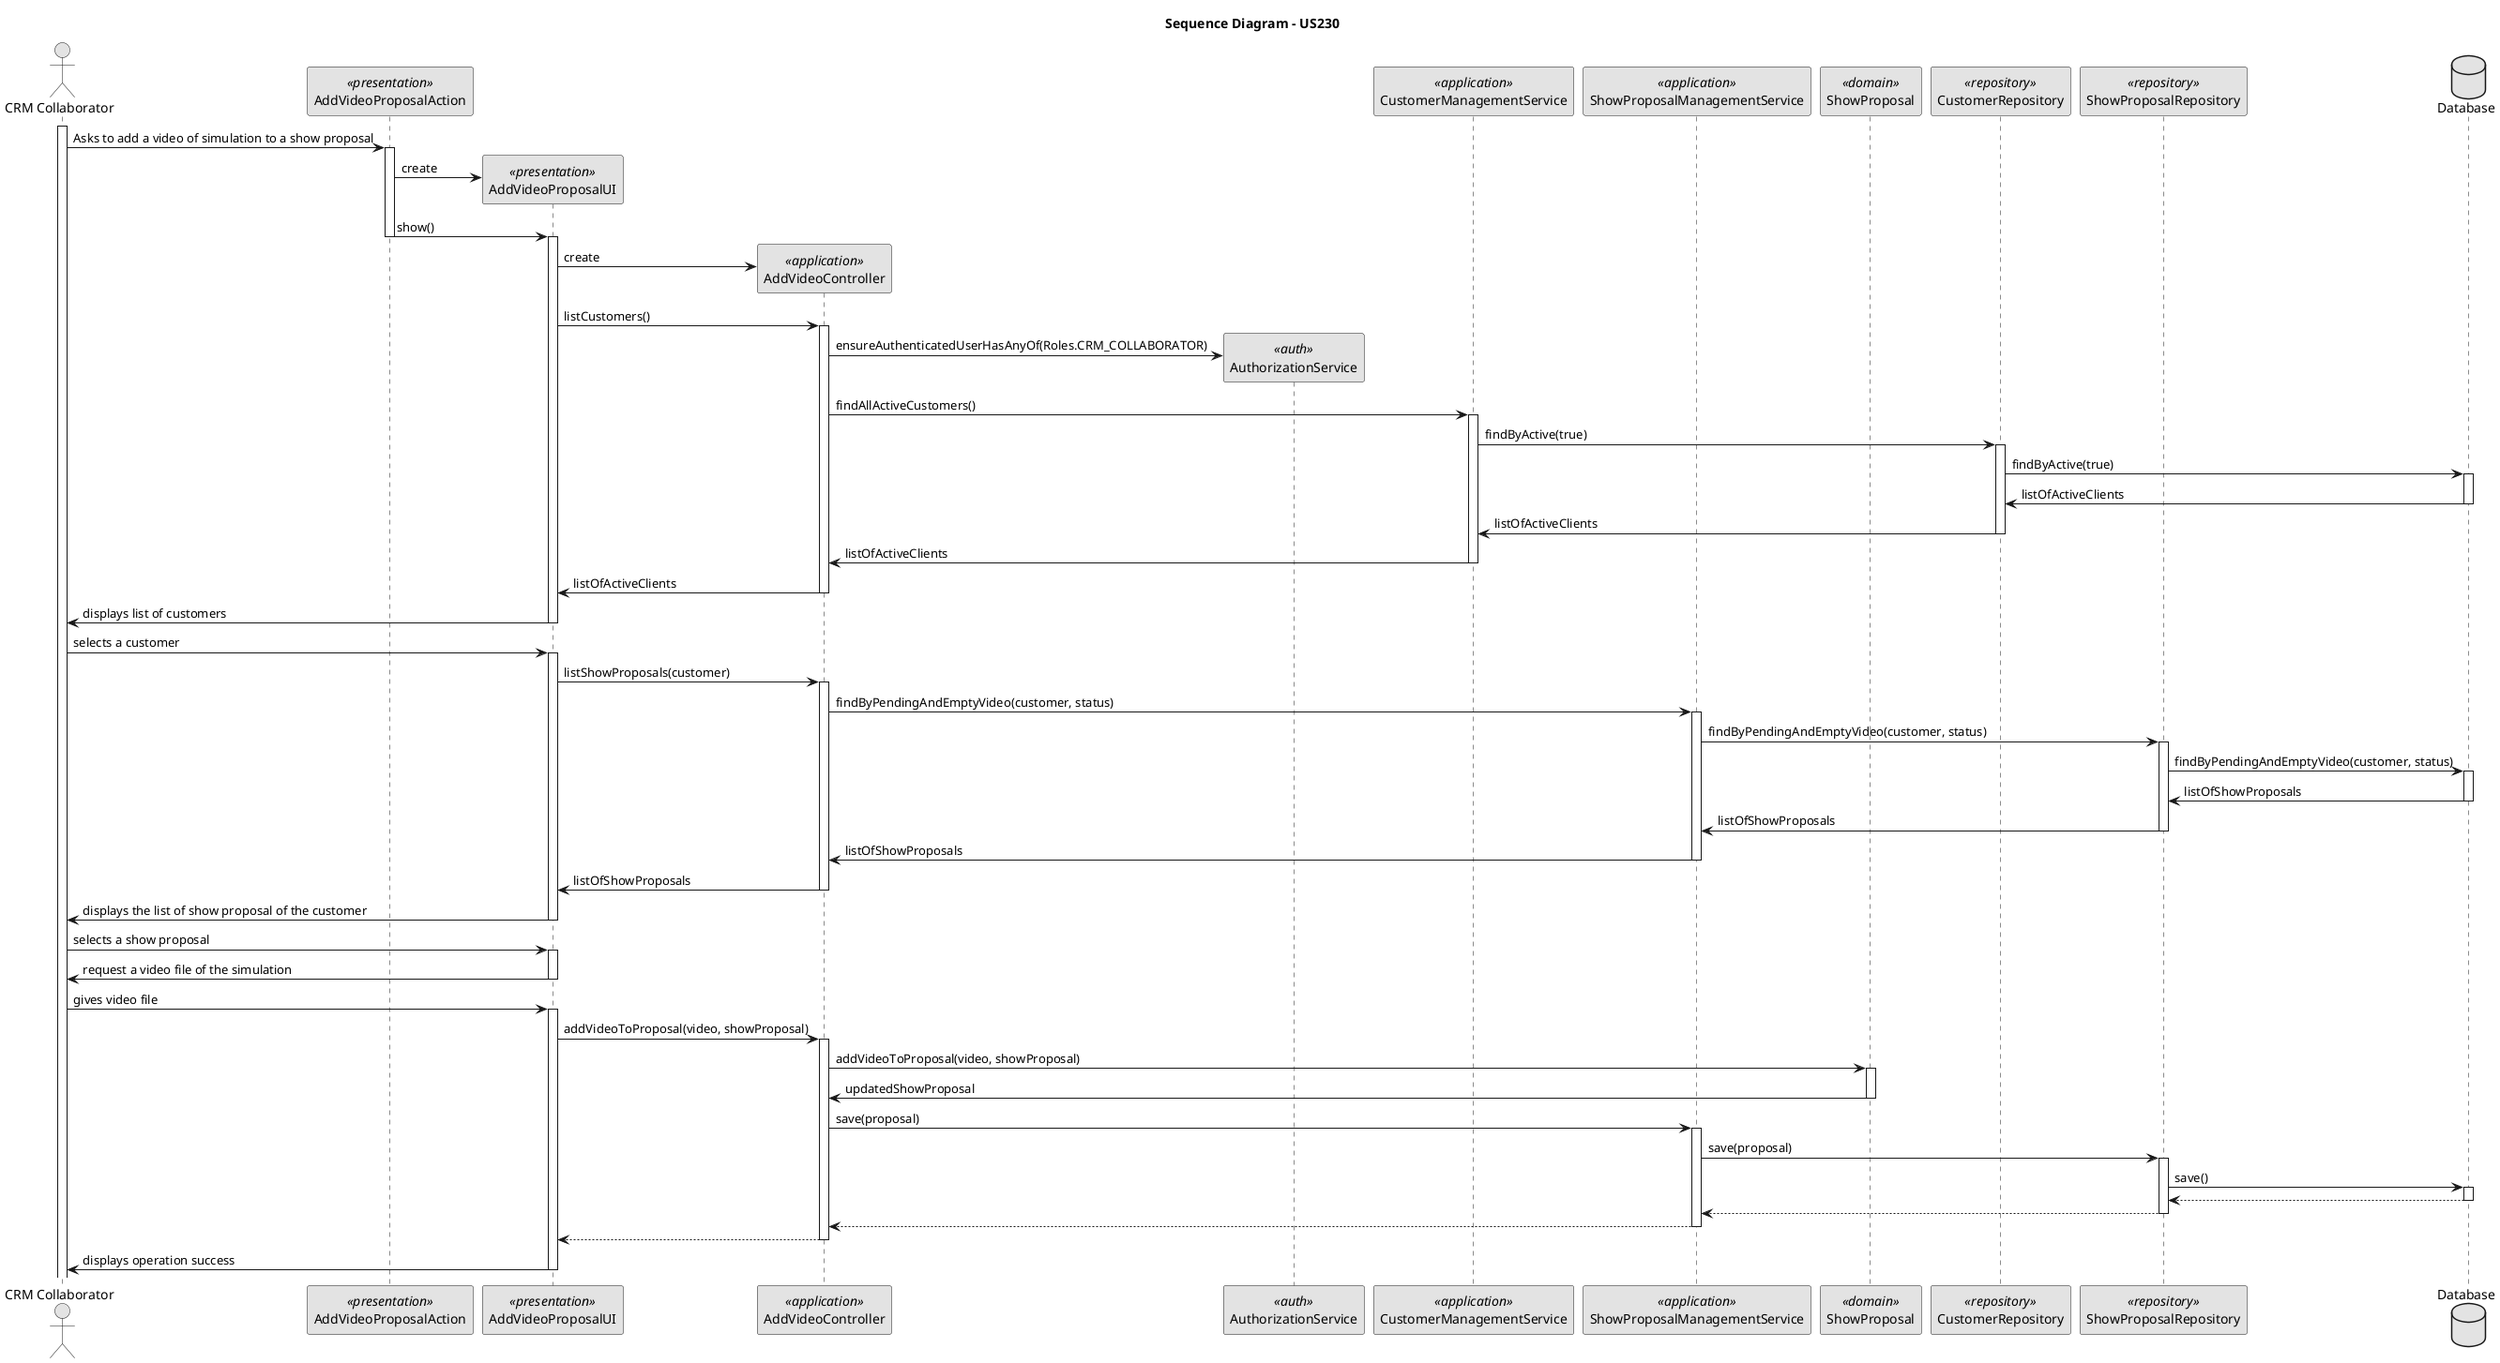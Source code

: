 @startuml
skinparam monochrome true
skinparam packageStyle rectangle
skinparam shadowing false

actor "CRM Collaborator" as crmCollaborator
participant "AddVideoProposalAction" as ACTION <<presentation>>
participant "AddVideoProposalUI" as UI <<presentation>>
participant "AddVideoController" as CTRL <<application>>
participant "AuthorizationService" as AuthorizationService <<auth>>
participant "CustomerManagementService" as CustomerManagementService <<application>>
participant "ShowProposalManagementService" as ShowProposalManagementService <<application>>
participant "ShowProposal" as ShowProposal <<domain>>
participant "CustomerRepository" as CustomerRepository <<repository>>
participant "ShowProposalRepository" as ShowProposalRepository <<repository>>
database "Database" as Database

title Sequence Diagram - US230

activate crmCollaborator

    crmCollaborator -> ACTION : Asks to add a video of simulation to a show proposal
    activate ACTION

        ACTION -> UI** : create
        ACTION -> UI : show()
        deactivate ACTION

        activate UI

        UI -> CTRL**: create
        UI -> CTRL : listCustomers()
        activate CTRL

            CTRL -> AuthorizationService** : ensureAuthenticatedUserHasAnyOf(Roles.CRM_COLLABORATOR)
            CTRL -> CustomerManagementService : findAllActiveCustomers()
            activate CustomerManagementService

                CustomerManagementService -> CustomerRepository : findByActive(true)
                activate CustomerRepository

                    CustomerRepository -> Database : findByActive(true)
                    activate Database

                        Database -> CustomerRepository : listOfActiveClients
                    deactivate Database

                    CustomerRepository -> CustomerManagementService : listOfActiveClients
                deactivate CustomerRepository

                CustomerManagementService -> CTRL : listOfActiveClients
            deactivate CustomerManagementService

            CTRL -> UI : listOfActiveClients
        deactivate CTRL
        UI -> crmCollaborator : displays list of customers
    deactivate UI

    crmCollaborator -> UI : selects a customer
    activate UI

        UI -> CTRL : listShowProposals(customer)
        activate CTRL

            CTRL -> ShowProposalManagementService : findByPendingAndEmptyVideo(customer, status)
            activate ShowProposalManagementService

                ShowProposalManagementService -> ShowProposalRepository : findByPendingAndEmptyVideo(customer, status)
                activate ShowProposalRepository

                    ShowProposalRepository -> Database : findByPendingAndEmptyVideo(customer, status)
                    activate Database

                        Database -> ShowProposalRepository : listOfShowProposals
                    deactivate Database

                    ShowProposalRepository -> ShowProposalManagementService : listOfShowProposals
                deactivate ShowProposalRepository

                ShowProposalManagementService -> CTRL : listOfShowProposals
            deactivate ShowProposalManagementService

            CTRL -> UI : listOfShowProposals
        deactivate CTRL

        UI -> crmCollaborator : displays the list of show proposal of the customer
    deactivate UI

    crmCollaborator -> UI : selects a show proposal
    activate UI

        UI -> crmCollaborator : request a video file of the simulation
    deactivate UI

    crmCollaborator -> UI : gives video file
    activate UI

        UI -> CTRL : addVideoToProposal(video, showProposal)
        activate CTRL

            CTRL -> ShowProposal : addVideoToProposal(video, showProposal)
            activate ShowProposal

                ShowProposal -> CTRL : updatedShowProposal
            deactivate ShowProposal

            CTRL -> ShowProposalManagementService : save(proposal)
            activate ShowProposalManagementService

                ShowProposalManagementService -> ShowProposalRepository : save(proposal)
                activate ShowProposalRepository

                    ShowProposalRepository -> Database : save()
                    activate Database

                        Database --> ShowProposalRepository :
                    deactivate Database

                    ShowProposalRepository --> ShowProposalManagementService :
                deactivate ShowProposalRepository

                ShowProposalManagementService --> CTRL :
            deactivate ShowProposalManagementService

            CTRL --> UI :
        deactivate CTRL

        UI -> crmCollaborator : displays operation success
    deactivate UI

@enduml